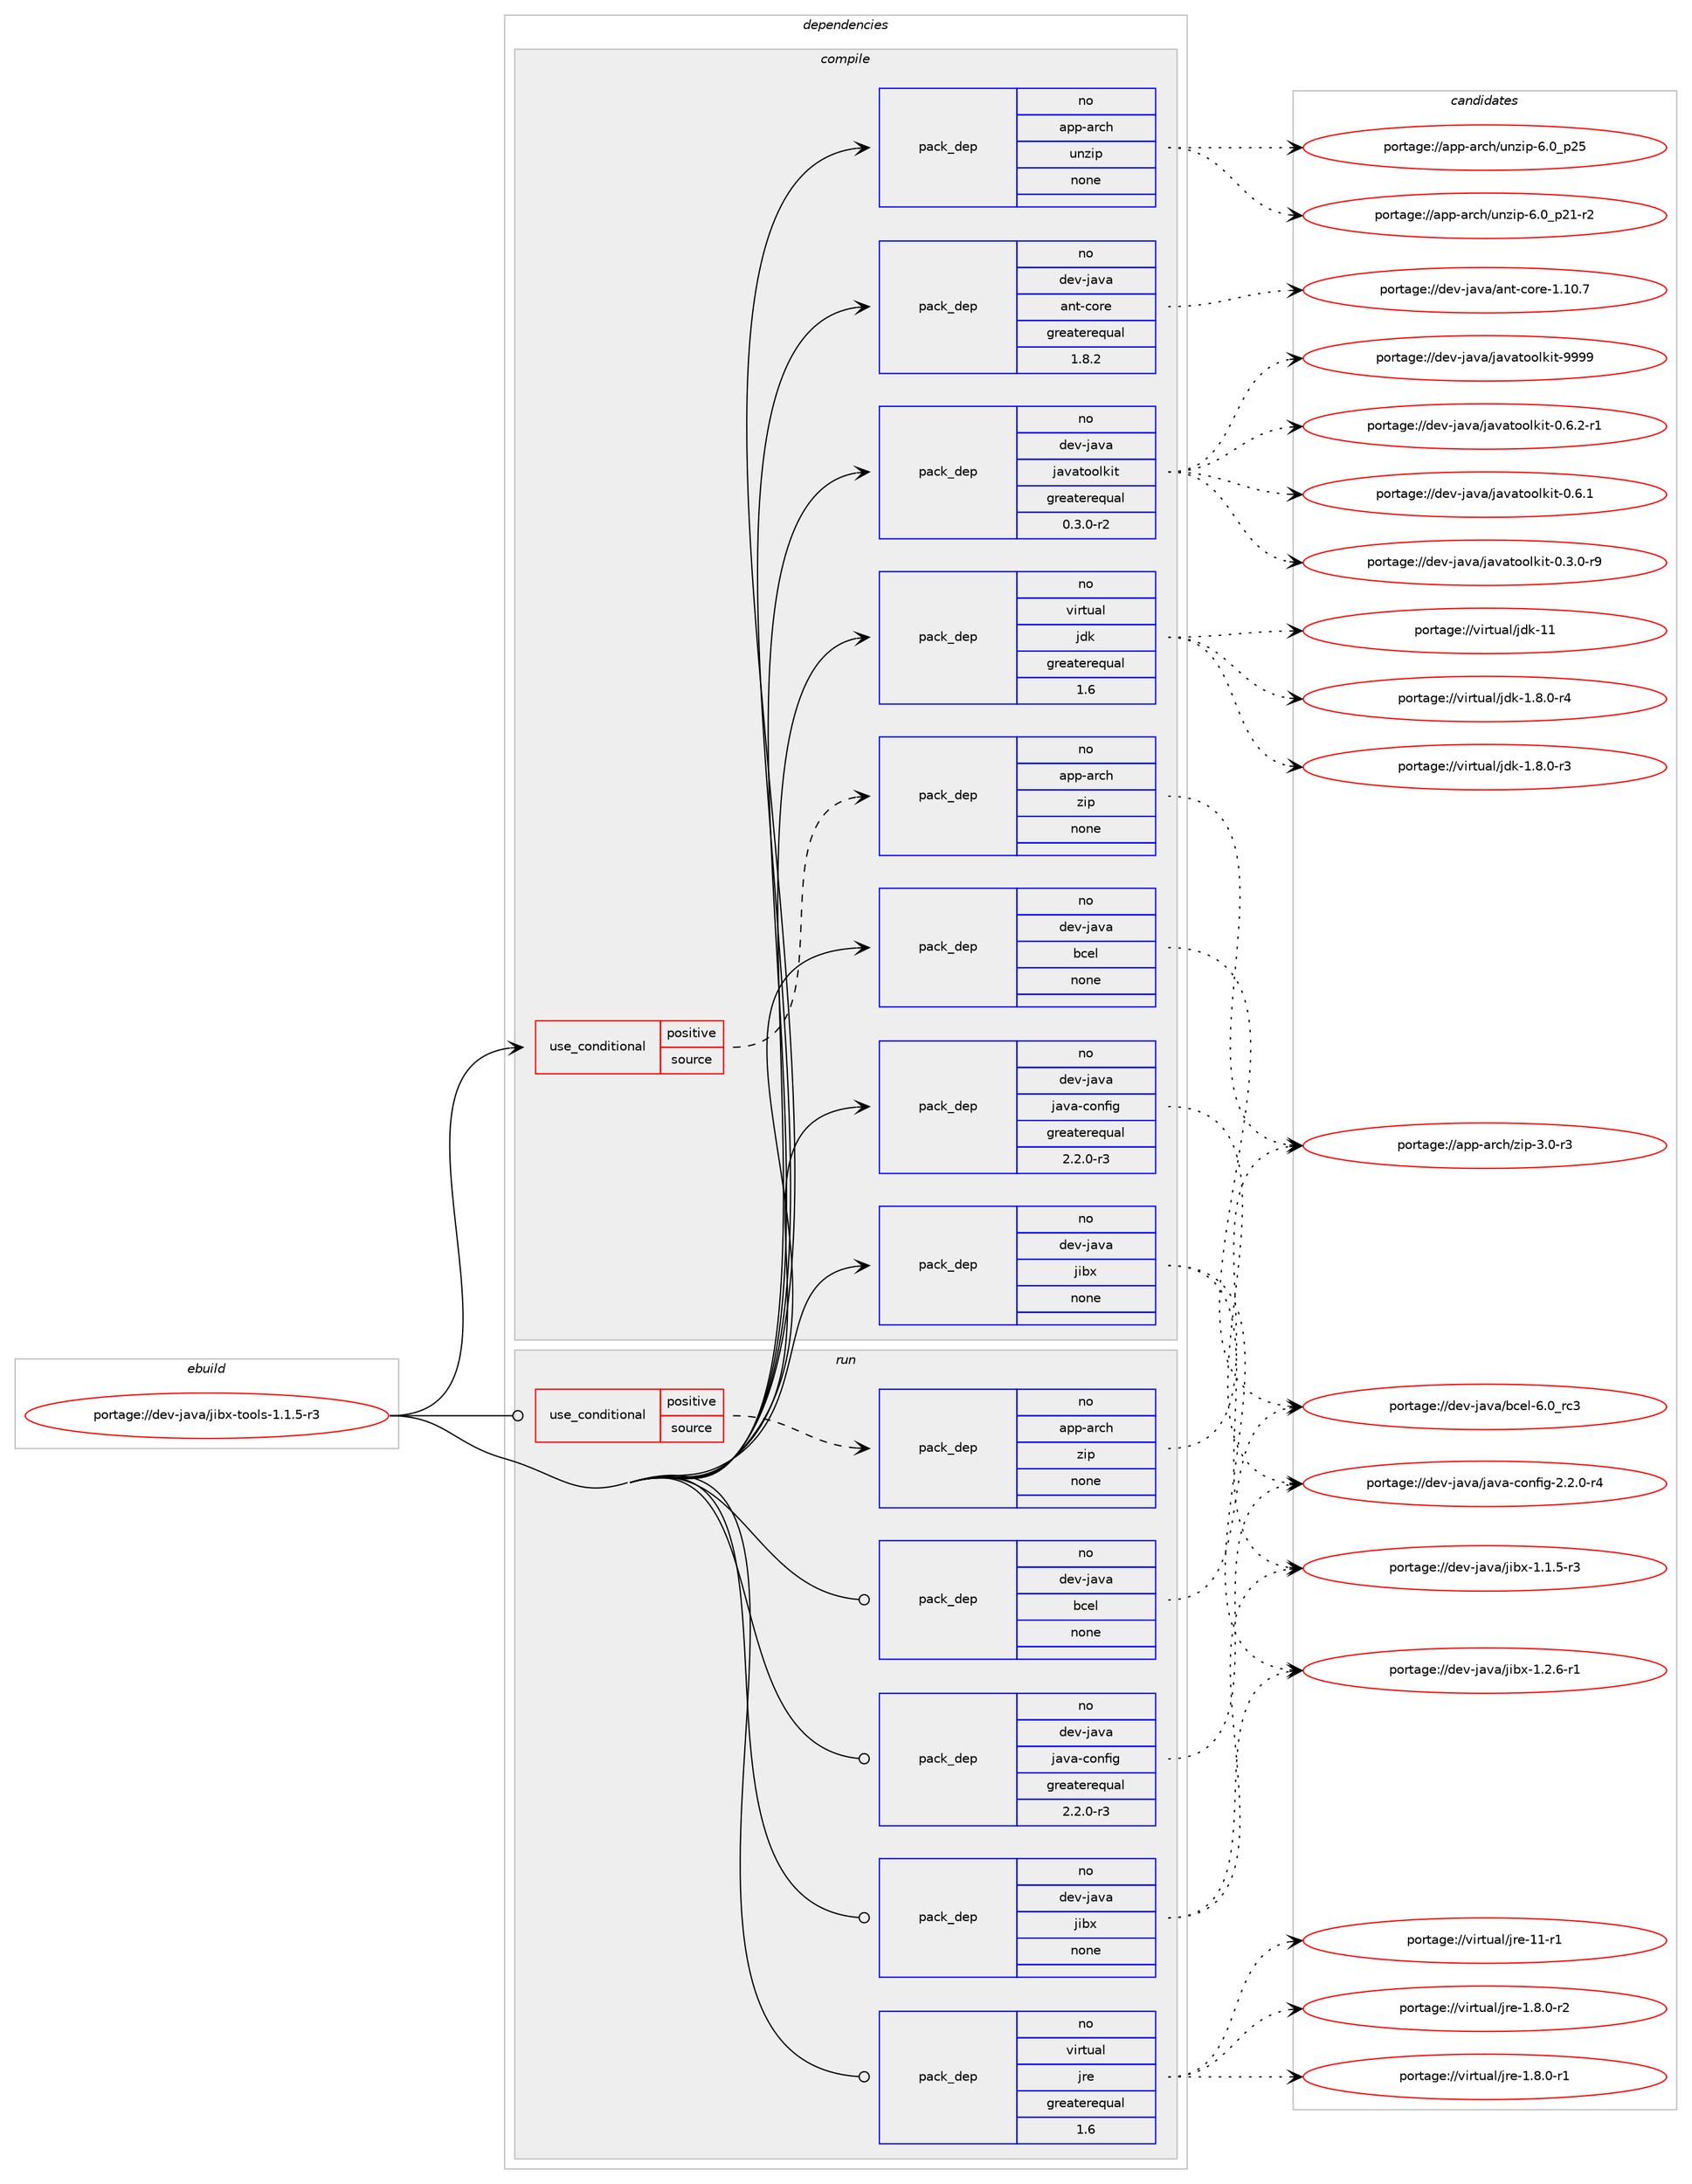 digraph prolog {

# *************
# Graph options
# *************

newrank=true;
concentrate=true;
compound=true;
graph [rankdir=LR,fontname=Helvetica,fontsize=10,ranksep=1.5];#, ranksep=2.5, nodesep=0.2];
edge  [arrowhead=vee];
node  [fontname=Helvetica,fontsize=10];

# **********
# The ebuild
# **********

subgraph cluster_leftcol {
color=gray;
label=<<i>ebuild</i>>;
id [label="portage://dev-java/jibx-tools-1.1.5-r3", color=red, width=4, href="../dev-java/jibx-tools-1.1.5-r3.svg"];
}

# ****************
# The dependencies
# ****************

subgraph cluster_midcol {
color=gray;
label=<<i>dependencies</i>>;
subgraph cluster_compile {
fillcolor="#eeeeee";
style=filled;
label=<<i>compile</i>>;
subgraph cond129762 {
dependency529334 [label=<<TABLE BORDER="0" CELLBORDER="1" CELLSPACING="0" CELLPADDING="4"><TR><TD ROWSPAN="3" CELLPADDING="10">use_conditional</TD></TR><TR><TD>positive</TD></TR><TR><TD>source</TD></TR></TABLE>>, shape=none, color=red];
subgraph pack393961 {
dependency529335 [label=<<TABLE BORDER="0" CELLBORDER="1" CELLSPACING="0" CELLPADDING="4" WIDTH="220"><TR><TD ROWSPAN="6" CELLPADDING="30">pack_dep</TD></TR><TR><TD WIDTH="110">no</TD></TR><TR><TD>app-arch</TD></TR><TR><TD>zip</TD></TR><TR><TD>none</TD></TR><TR><TD></TD></TR></TABLE>>, shape=none, color=blue];
}
dependency529334:e -> dependency529335:w [weight=20,style="dashed",arrowhead="vee"];
}
id:e -> dependency529334:w [weight=20,style="solid",arrowhead="vee"];
subgraph pack393962 {
dependency529336 [label=<<TABLE BORDER="0" CELLBORDER="1" CELLSPACING="0" CELLPADDING="4" WIDTH="220"><TR><TD ROWSPAN="6" CELLPADDING="30">pack_dep</TD></TR><TR><TD WIDTH="110">no</TD></TR><TR><TD>app-arch</TD></TR><TR><TD>unzip</TD></TR><TR><TD>none</TD></TR><TR><TD></TD></TR></TABLE>>, shape=none, color=blue];
}
id:e -> dependency529336:w [weight=20,style="solid",arrowhead="vee"];
subgraph pack393963 {
dependency529337 [label=<<TABLE BORDER="0" CELLBORDER="1" CELLSPACING="0" CELLPADDING="4" WIDTH="220"><TR><TD ROWSPAN="6" CELLPADDING="30">pack_dep</TD></TR><TR><TD WIDTH="110">no</TD></TR><TR><TD>dev-java</TD></TR><TR><TD>ant-core</TD></TR><TR><TD>greaterequal</TD></TR><TR><TD>1.8.2</TD></TR></TABLE>>, shape=none, color=blue];
}
id:e -> dependency529337:w [weight=20,style="solid",arrowhead="vee"];
subgraph pack393964 {
dependency529338 [label=<<TABLE BORDER="0" CELLBORDER="1" CELLSPACING="0" CELLPADDING="4" WIDTH="220"><TR><TD ROWSPAN="6" CELLPADDING="30">pack_dep</TD></TR><TR><TD WIDTH="110">no</TD></TR><TR><TD>dev-java</TD></TR><TR><TD>bcel</TD></TR><TR><TD>none</TD></TR><TR><TD></TD></TR></TABLE>>, shape=none, color=blue];
}
id:e -> dependency529338:w [weight=20,style="solid",arrowhead="vee"];
subgraph pack393965 {
dependency529339 [label=<<TABLE BORDER="0" CELLBORDER="1" CELLSPACING="0" CELLPADDING="4" WIDTH="220"><TR><TD ROWSPAN="6" CELLPADDING="30">pack_dep</TD></TR><TR><TD WIDTH="110">no</TD></TR><TR><TD>dev-java</TD></TR><TR><TD>java-config</TD></TR><TR><TD>greaterequal</TD></TR><TR><TD>2.2.0-r3</TD></TR></TABLE>>, shape=none, color=blue];
}
id:e -> dependency529339:w [weight=20,style="solid",arrowhead="vee"];
subgraph pack393966 {
dependency529340 [label=<<TABLE BORDER="0" CELLBORDER="1" CELLSPACING="0" CELLPADDING="4" WIDTH="220"><TR><TD ROWSPAN="6" CELLPADDING="30">pack_dep</TD></TR><TR><TD WIDTH="110">no</TD></TR><TR><TD>dev-java</TD></TR><TR><TD>javatoolkit</TD></TR><TR><TD>greaterequal</TD></TR><TR><TD>0.3.0-r2</TD></TR></TABLE>>, shape=none, color=blue];
}
id:e -> dependency529340:w [weight=20,style="solid",arrowhead="vee"];
subgraph pack393967 {
dependency529341 [label=<<TABLE BORDER="0" CELLBORDER="1" CELLSPACING="0" CELLPADDING="4" WIDTH="220"><TR><TD ROWSPAN="6" CELLPADDING="30">pack_dep</TD></TR><TR><TD WIDTH="110">no</TD></TR><TR><TD>dev-java</TD></TR><TR><TD>jibx</TD></TR><TR><TD>none</TD></TR><TR><TD></TD></TR></TABLE>>, shape=none, color=blue];
}
id:e -> dependency529341:w [weight=20,style="solid",arrowhead="vee"];
subgraph pack393968 {
dependency529342 [label=<<TABLE BORDER="0" CELLBORDER="1" CELLSPACING="0" CELLPADDING="4" WIDTH="220"><TR><TD ROWSPAN="6" CELLPADDING="30">pack_dep</TD></TR><TR><TD WIDTH="110">no</TD></TR><TR><TD>virtual</TD></TR><TR><TD>jdk</TD></TR><TR><TD>greaterequal</TD></TR><TR><TD>1.6</TD></TR></TABLE>>, shape=none, color=blue];
}
id:e -> dependency529342:w [weight=20,style="solid",arrowhead="vee"];
}
subgraph cluster_compileandrun {
fillcolor="#eeeeee";
style=filled;
label=<<i>compile and run</i>>;
}
subgraph cluster_run {
fillcolor="#eeeeee";
style=filled;
label=<<i>run</i>>;
subgraph cond129763 {
dependency529343 [label=<<TABLE BORDER="0" CELLBORDER="1" CELLSPACING="0" CELLPADDING="4"><TR><TD ROWSPAN="3" CELLPADDING="10">use_conditional</TD></TR><TR><TD>positive</TD></TR><TR><TD>source</TD></TR></TABLE>>, shape=none, color=red];
subgraph pack393969 {
dependency529344 [label=<<TABLE BORDER="0" CELLBORDER="1" CELLSPACING="0" CELLPADDING="4" WIDTH="220"><TR><TD ROWSPAN="6" CELLPADDING="30">pack_dep</TD></TR><TR><TD WIDTH="110">no</TD></TR><TR><TD>app-arch</TD></TR><TR><TD>zip</TD></TR><TR><TD>none</TD></TR><TR><TD></TD></TR></TABLE>>, shape=none, color=blue];
}
dependency529343:e -> dependency529344:w [weight=20,style="dashed",arrowhead="vee"];
}
id:e -> dependency529343:w [weight=20,style="solid",arrowhead="odot"];
subgraph pack393970 {
dependency529345 [label=<<TABLE BORDER="0" CELLBORDER="1" CELLSPACING="0" CELLPADDING="4" WIDTH="220"><TR><TD ROWSPAN="6" CELLPADDING="30">pack_dep</TD></TR><TR><TD WIDTH="110">no</TD></TR><TR><TD>dev-java</TD></TR><TR><TD>bcel</TD></TR><TR><TD>none</TD></TR><TR><TD></TD></TR></TABLE>>, shape=none, color=blue];
}
id:e -> dependency529345:w [weight=20,style="solid",arrowhead="odot"];
subgraph pack393971 {
dependency529346 [label=<<TABLE BORDER="0" CELLBORDER="1" CELLSPACING="0" CELLPADDING="4" WIDTH="220"><TR><TD ROWSPAN="6" CELLPADDING="30">pack_dep</TD></TR><TR><TD WIDTH="110">no</TD></TR><TR><TD>dev-java</TD></TR><TR><TD>java-config</TD></TR><TR><TD>greaterequal</TD></TR><TR><TD>2.2.0-r3</TD></TR></TABLE>>, shape=none, color=blue];
}
id:e -> dependency529346:w [weight=20,style="solid",arrowhead="odot"];
subgraph pack393972 {
dependency529347 [label=<<TABLE BORDER="0" CELLBORDER="1" CELLSPACING="0" CELLPADDING="4" WIDTH="220"><TR><TD ROWSPAN="6" CELLPADDING="30">pack_dep</TD></TR><TR><TD WIDTH="110">no</TD></TR><TR><TD>dev-java</TD></TR><TR><TD>jibx</TD></TR><TR><TD>none</TD></TR><TR><TD></TD></TR></TABLE>>, shape=none, color=blue];
}
id:e -> dependency529347:w [weight=20,style="solid",arrowhead="odot"];
subgraph pack393973 {
dependency529348 [label=<<TABLE BORDER="0" CELLBORDER="1" CELLSPACING="0" CELLPADDING="4" WIDTH="220"><TR><TD ROWSPAN="6" CELLPADDING="30">pack_dep</TD></TR><TR><TD WIDTH="110">no</TD></TR><TR><TD>virtual</TD></TR><TR><TD>jre</TD></TR><TR><TD>greaterequal</TD></TR><TR><TD>1.6</TD></TR></TABLE>>, shape=none, color=blue];
}
id:e -> dependency529348:w [weight=20,style="solid",arrowhead="odot"];
}
}

# **************
# The candidates
# **************

subgraph cluster_choices {
rank=same;
color=gray;
label=<<i>candidates</i>>;

subgraph choice393961 {
color=black;
nodesep=1;
choice9711211245971149910447122105112455146484511451 [label="portage://app-arch/zip-3.0-r3", color=red, width=4,href="../app-arch/zip-3.0-r3.svg"];
dependency529335:e -> choice9711211245971149910447122105112455146484511451:w [style=dotted,weight="100"];
}
subgraph choice393962 {
color=black;
nodesep=1;
choice971121124597114991044711711012210511245544648951125053 [label="portage://app-arch/unzip-6.0_p25", color=red, width=4,href="../app-arch/unzip-6.0_p25.svg"];
choice9711211245971149910447117110122105112455446489511250494511450 [label="portage://app-arch/unzip-6.0_p21-r2", color=red, width=4,href="../app-arch/unzip-6.0_p21-r2.svg"];
dependency529336:e -> choice971121124597114991044711711012210511245544648951125053:w [style=dotted,weight="100"];
dependency529336:e -> choice9711211245971149910447117110122105112455446489511250494511450:w [style=dotted,weight="100"];
}
subgraph choice393963 {
color=black;
nodesep=1;
choice1001011184510697118974797110116459911111410145494649484655 [label="portage://dev-java/ant-core-1.10.7", color=red, width=4,href="../dev-java/ant-core-1.10.7.svg"];
dependency529337:e -> choice1001011184510697118974797110116459911111410145494649484655:w [style=dotted,weight="100"];
}
subgraph choice393964 {
color=black;
nodesep=1;
choice10010111845106971189747989910110845544648951149951 [label="portage://dev-java/bcel-6.0_rc3", color=red, width=4,href="../dev-java/bcel-6.0_rc3.svg"];
dependency529338:e -> choice10010111845106971189747989910110845544648951149951:w [style=dotted,weight="100"];
}
subgraph choice393965 {
color=black;
nodesep=1;
choice10010111845106971189747106971189745991111101021051034550465046484511452 [label="portage://dev-java/java-config-2.2.0-r4", color=red, width=4,href="../dev-java/java-config-2.2.0-r4.svg"];
dependency529339:e -> choice10010111845106971189747106971189745991111101021051034550465046484511452:w [style=dotted,weight="100"];
}
subgraph choice393966 {
color=black;
nodesep=1;
choice1001011184510697118974710697118971161111111081071051164557575757 [label="portage://dev-java/javatoolkit-9999", color=red, width=4,href="../dev-java/javatoolkit-9999.svg"];
choice1001011184510697118974710697118971161111111081071051164548465446504511449 [label="portage://dev-java/javatoolkit-0.6.2-r1", color=red, width=4,href="../dev-java/javatoolkit-0.6.2-r1.svg"];
choice100101118451069711897471069711897116111111108107105116454846544649 [label="portage://dev-java/javatoolkit-0.6.1", color=red, width=4,href="../dev-java/javatoolkit-0.6.1.svg"];
choice1001011184510697118974710697118971161111111081071051164548465146484511457 [label="portage://dev-java/javatoolkit-0.3.0-r9", color=red, width=4,href="../dev-java/javatoolkit-0.3.0-r9.svg"];
dependency529340:e -> choice1001011184510697118974710697118971161111111081071051164557575757:w [style=dotted,weight="100"];
dependency529340:e -> choice1001011184510697118974710697118971161111111081071051164548465446504511449:w [style=dotted,weight="100"];
dependency529340:e -> choice100101118451069711897471069711897116111111108107105116454846544649:w [style=dotted,weight="100"];
dependency529340:e -> choice1001011184510697118974710697118971161111111081071051164548465146484511457:w [style=dotted,weight="100"];
}
subgraph choice393967 {
color=black;
nodesep=1;
choice10010111845106971189747106105981204549465046544511449 [label="portage://dev-java/jibx-1.2.6-r1", color=red, width=4,href="../dev-java/jibx-1.2.6-r1.svg"];
choice10010111845106971189747106105981204549464946534511451 [label="portage://dev-java/jibx-1.1.5-r3", color=red, width=4,href="../dev-java/jibx-1.1.5-r3.svg"];
dependency529341:e -> choice10010111845106971189747106105981204549465046544511449:w [style=dotted,weight="100"];
dependency529341:e -> choice10010111845106971189747106105981204549464946534511451:w [style=dotted,weight="100"];
}
subgraph choice393968 {
color=black;
nodesep=1;
choice1181051141161179710847106100107454949 [label="portage://virtual/jdk-11", color=red, width=4,href="../virtual/jdk-11.svg"];
choice11810511411611797108471061001074549465646484511452 [label="portage://virtual/jdk-1.8.0-r4", color=red, width=4,href="../virtual/jdk-1.8.0-r4.svg"];
choice11810511411611797108471061001074549465646484511451 [label="portage://virtual/jdk-1.8.0-r3", color=red, width=4,href="../virtual/jdk-1.8.0-r3.svg"];
dependency529342:e -> choice1181051141161179710847106100107454949:w [style=dotted,weight="100"];
dependency529342:e -> choice11810511411611797108471061001074549465646484511452:w [style=dotted,weight="100"];
dependency529342:e -> choice11810511411611797108471061001074549465646484511451:w [style=dotted,weight="100"];
}
subgraph choice393969 {
color=black;
nodesep=1;
choice9711211245971149910447122105112455146484511451 [label="portage://app-arch/zip-3.0-r3", color=red, width=4,href="../app-arch/zip-3.0-r3.svg"];
dependency529344:e -> choice9711211245971149910447122105112455146484511451:w [style=dotted,weight="100"];
}
subgraph choice393970 {
color=black;
nodesep=1;
choice10010111845106971189747989910110845544648951149951 [label="portage://dev-java/bcel-6.0_rc3", color=red, width=4,href="../dev-java/bcel-6.0_rc3.svg"];
dependency529345:e -> choice10010111845106971189747989910110845544648951149951:w [style=dotted,weight="100"];
}
subgraph choice393971 {
color=black;
nodesep=1;
choice10010111845106971189747106971189745991111101021051034550465046484511452 [label="portage://dev-java/java-config-2.2.0-r4", color=red, width=4,href="../dev-java/java-config-2.2.0-r4.svg"];
dependency529346:e -> choice10010111845106971189747106971189745991111101021051034550465046484511452:w [style=dotted,weight="100"];
}
subgraph choice393972 {
color=black;
nodesep=1;
choice10010111845106971189747106105981204549465046544511449 [label="portage://dev-java/jibx-1.2.6-r1", color=red, width=4,href="../dev-java/jibx-1.2.6-r1.svg"];
choice10010111845106971189747106105981204549464946534511451 [label="portage://dev-java/jibx-1.1.5-r3", color=red, width=4,href="../dev-java/jibx-1.1.5-r3.svg"];
dependency529347:e -> choice10010111845106971189747106105981204549465046544511449:w [style=dotted,weight="100"];
dependency529347:e -> choice10010111845106971189747106105981204549464946534511451:w [style=dotted,weight="100"];
}
subgraph choice393973 {
color=black;
nodesep=1;
choice11810511411611797108471061141014549494511449 [label="portage://virtual/jre-11-r1", color=red, width=4,href="../virtual/jre-11-r1.svg"];
choice11810511411611797108471061141014549465646484511450 [label="portage://virtual/jre-1.8.0-r2", color=red, width=4,href="../virtual/jre-1.8.0-r2.svg"];
choice11810511411611797108471061141014549465646484511449 [label="portage://virtual/jre-1.8.0-r1", color=red, width=4,href="../virtual/jre-1.8.0-r1.svg"];
dependency529348:e -> choice11810511411611797108471061141014549494511449:w [style=dotted,weight="100"];
dependency529348:e -> choice11810511411611797108471061141014549465646484511450:w [style=dotted,weight="100"];
dependency529348:e -> choice11810511411611797108471061141014549465646484511449:w [style=dotted,weight="100"];
}
}

}
